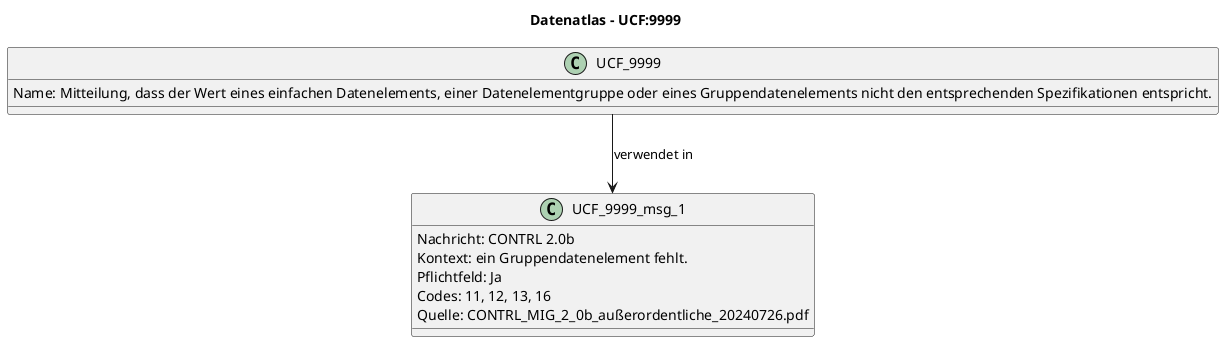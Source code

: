 @startuml
title Datenatlas – UCF:9999
class UCF_9999 {
  Name: Mitteilung, dass der Wert eines einfachen Datenelements, einer Datenelementgruppe oder eines Gruppendatenelements nicht den entsprechenden Spezifikationen entspricht.
}
class UCF_9999_msg_1 {
  Nachricht: CONTRL 2.0b
  Kontext: ein Gruppendatenelement fehlt.
  Pflichtfeld: Ja
  Codes: 11, 12, 13, 16
  Quelle: CONTRL_MIG_2_0b_außerordentliche_20240726.pdf
}
UCF_9999 --> UCF_9999_msg_1 : verwendet in
@enduml